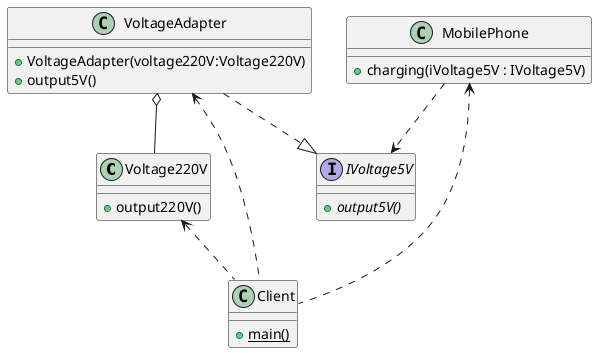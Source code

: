 @startuml
class Voltage220V {
    + output220V()
}
interface IVoltage5V {
    {abstract} + output5V()
}
class VoltageAdapter {
    + VoltageAdapter(voltage220V:Voltage220V)
    + output5V()
}
class MobilePhone {
    + charging(iVoltage5V : IVoltage5V)
}
class Client {
    {static} + main()
}
VoltageAdapter ..|> IVoltage5V
VoltageAdapter o-- Voltage220V
MobilePhone ..> IVoltage5V
Client .up.> MobilePhone
Client .up.> VoltageAdapter
Client .up.> Voltage220V
@enduml